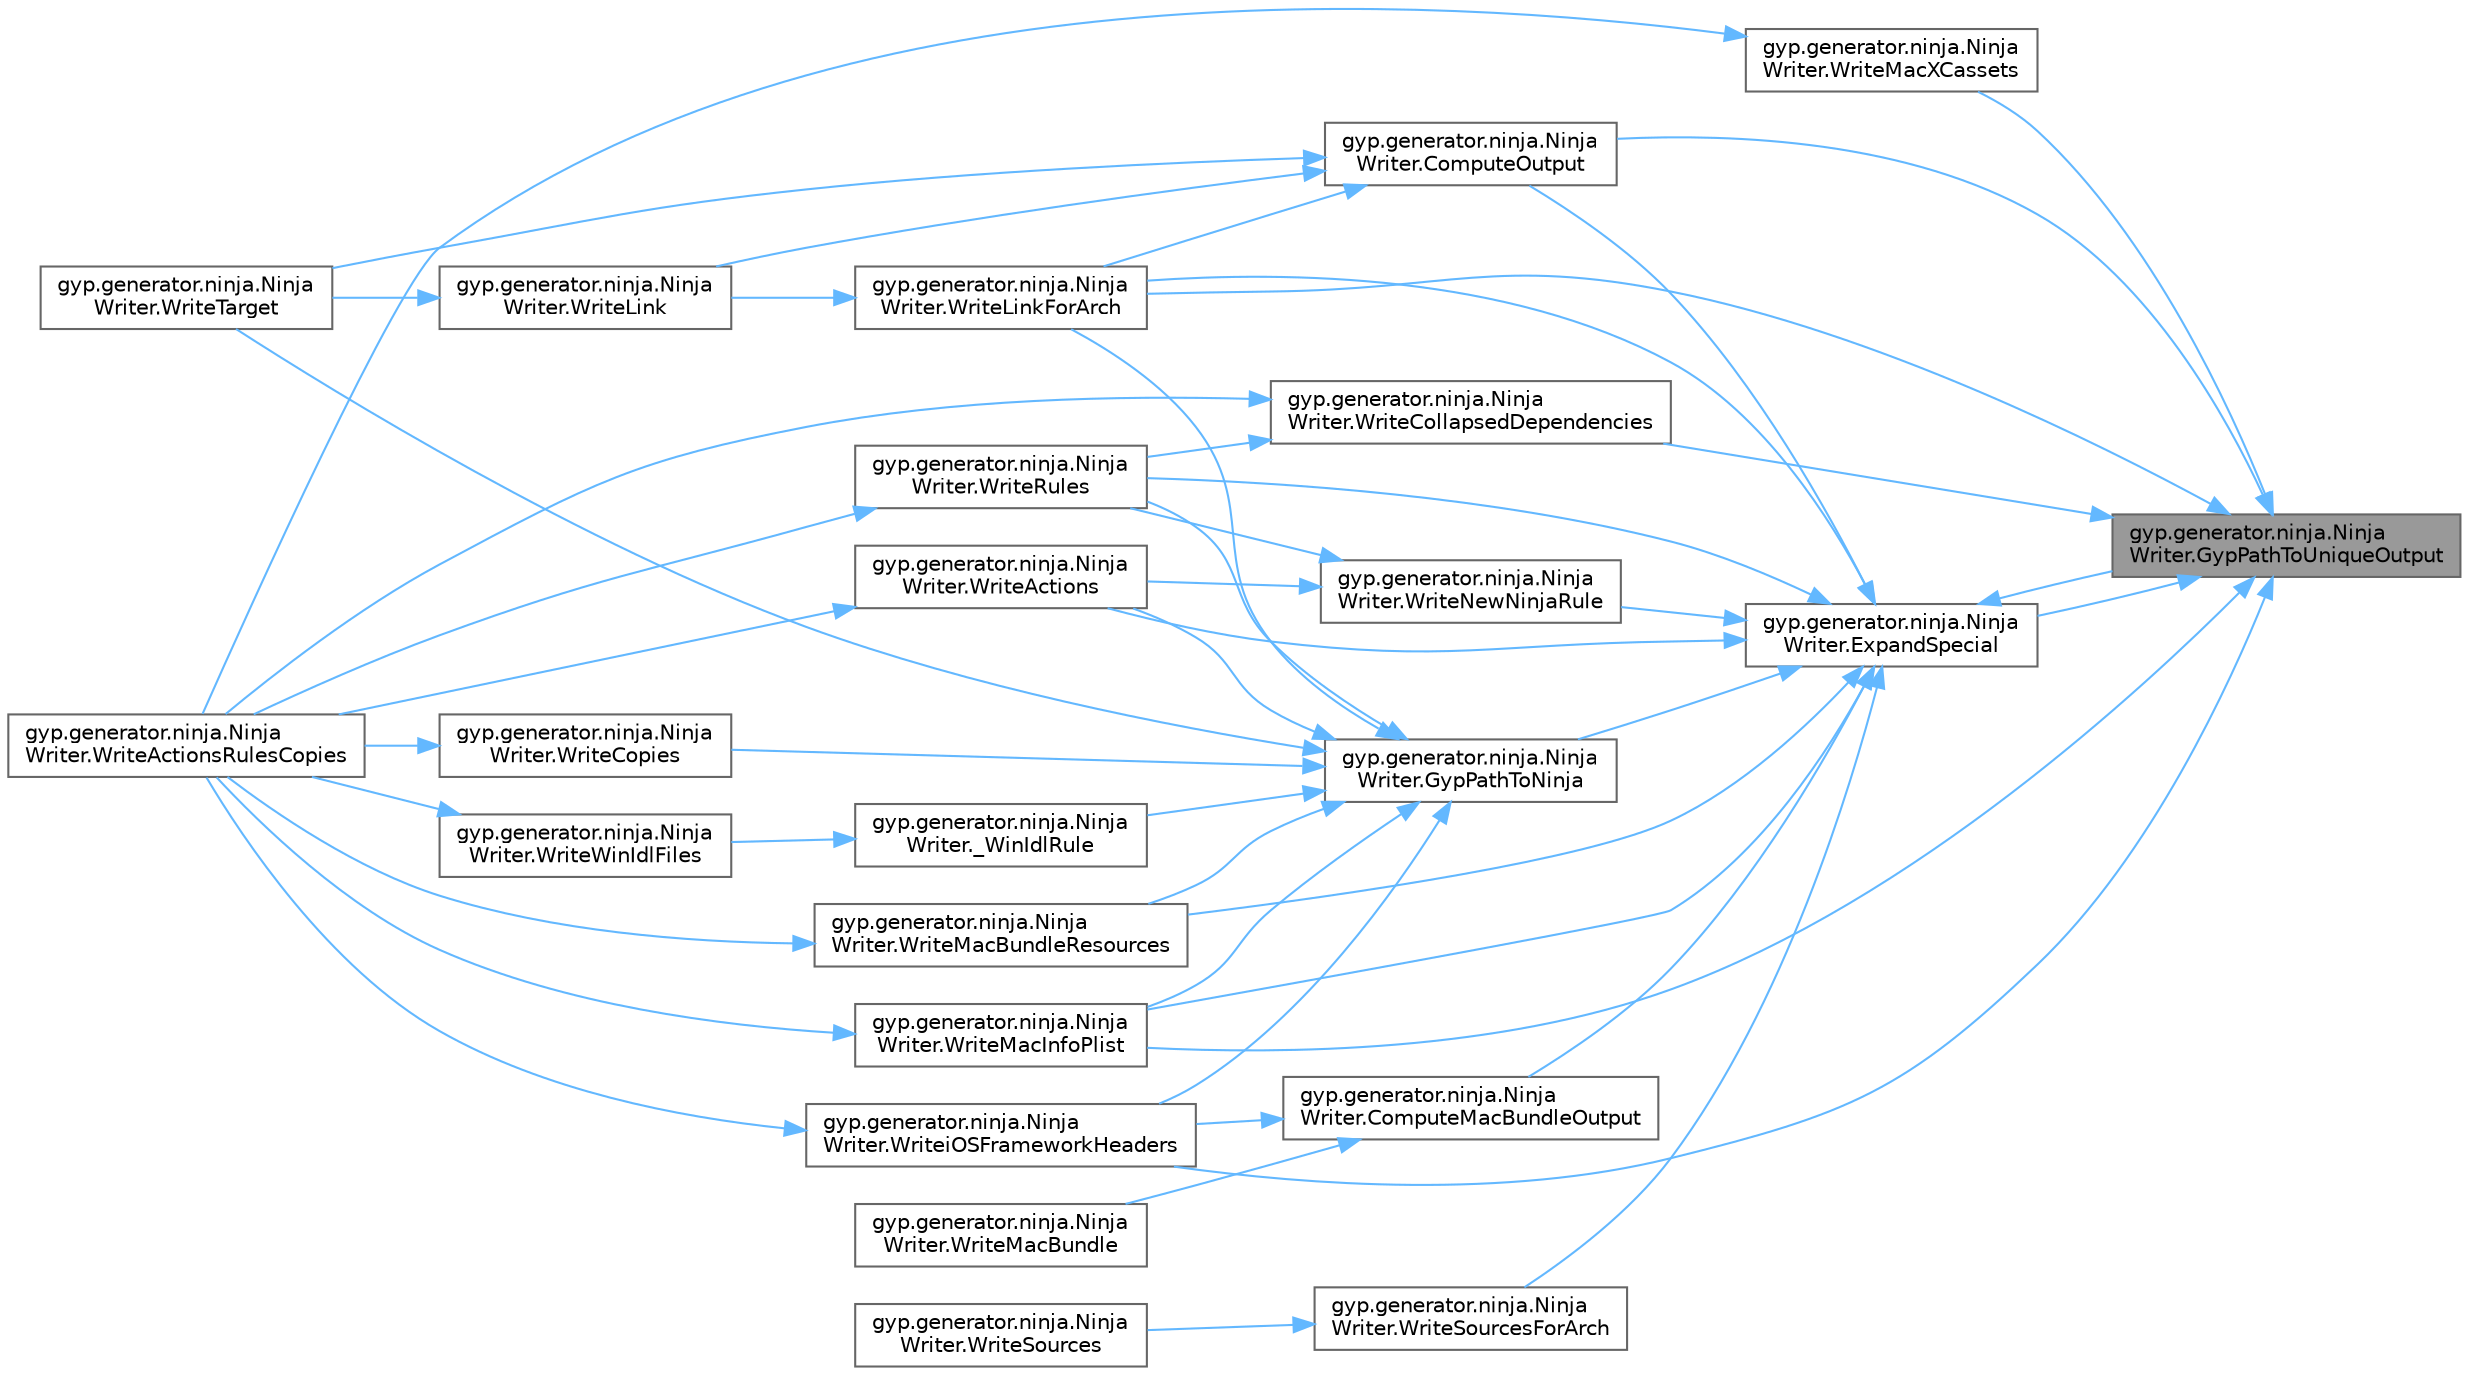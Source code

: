 digraph "gyp.generator.ninja.NinjaWriter.GypPathToUniqueOutput"
{
 // LATEX_PDF_SIZE
  bgcolor="transparent";
  edge [fontname=Helvetica,fontsize=10,labelfontname=Helvetica,labelfontsize=10];
  node [fontname=Helvetica,fontsize=10,shape=box,height=0.2,width=0.4];
  rankdir="RL";
  Node1 [id="Node000001",label="gyp.generator.ninja.Ninja\lWriter.GypPathToUniqueOutput",height=0.2,width=0.4,color="gray40", fillcolor="grey60", style="filled", fontcolor="black",tooltip=" "];
  Node1 -> Node2 [id="edge49_Node000001_Node000002",dir="back",color="steelblue1",style="solid",tooltip=" "];
  Node2 [id="Node000002",label="gyp.generator.ninja.Ninja\lWriter.ComputeOutput",height=0.2,width=0.4,color="grey40", fillcolor="white", style="filled",URL="$classgyp_1_1generator_1_1ninja_1_1_ninja_writer.html#a4e891252d51c6157865f8a6fd2666a23",tooltip=" "];
  Node2 -> Node3 [id="edge50_Node000002_Node000003",dir="back",color="steelblue1",style="solid",tooltip=" "];
  Node3 [id="Node000003",label="gyp.generator.ninja.Ninja\lWriter.WriteLink",height=0.2,width=0.4,color="grey40", fillcolor="white", style="filled",URL="$classgyp_1_1generator_1_1ninja_1_1_ninja_writer.html#a8cc3761a4301bfe622e401db757937c0",tooltip=" "];
  Node3 -> Node4 [id="edge51_Node000003_Node000004",dir="back",color="steelblue1",style="solid",tooltip=" "];
  Node4 [id="Node000004",label="gyp.generator.ninja.Ninja\lWriter.WriteTarget",height=0.2,width=0.4,color="grey40", fillcolor="white", style="filled",URL="$classgyp_1_1generator_1_1ninja_1_1_ninja_writer.html#acdac1bc5e8a5c376979376aedeb1331b",tooltip=" "];
  Node2 -> Node5 [id="edge52_Node000002_Node000005",dir="back",color="steelblue1",style="solid",tooltip=" "];
  Node5 [id="Node000005",label="gyp.generator.ninja.Ninja\lWriter.WriteLinkForArch",height=0.2,width=0.4,color="grey40", fillcolor="white", style="filled",URL="$classgyp_1_1generator_1_1ninja_1_1_ninja_writer.html#af3d9d233371727340c75d2767f79799c",tooltip=" "];
  Node5 -> Node3 [id="edge53_Node000005_Node000003",dir="back",color="steelblue1",style="solid",tooltip=" "];
  Node2 -> Node4 [id="edge54_Node000002_Node000004",dir="back",color="steelblue1",style="solid",tooltip=" "];
  Node1 -> Node6 [id="edge55_Node000001_Node000006",dir="back",color="steelblue1",style="solid",tooltip=" "];
  Node6 [id="Node000006",label="gyp.generator.ninja.Ninja\lWriter.ExpandSpecial",height=0.2,width=0.4,color="grey40", fillcolor="white", style="filled",URL="$classgyp_1_1generator_1_1ninja_1_1_ninja_writer.html#a52aa9f598a25ee831aadad87f5ff24ac",tooltip=" "];
  Node6 -> Node7 [id="edge56_Node000006_Node000007",dir="back",color="steelblue1",style="solid",tooltip=" "];
  Node7 [id="Node000007",label="gyp.generator.ninja.Ninja\lWriter.ComputeMacBundleOutput",height=0.2,width=0.4,color="grey40", fillcolor="white", style="filled",URL="$classgyp_1_1generator_1_1ninja_1_1_ninja_writer.html#a57e8f449fd4dbbc33e903f0c6685b99d",tooltip=" "];
  Node7 -> Node8 [id="edge57_Node000007_Node000008",dir="back",color="steelblue1",style="solid",tooltip=" "];
  Node8 [id="Node000008",label="gyp.generator.ninja.Ninja\lWriter.WriteiOSFrameworkHeaders",height=0.2,width=0.4,color="grey40", fillcolor="white", style="filled",URL="$classgyp_1_1generator_1_1ninja_1_1_ninja_writer.html#ac9975ed5336cd68d74ffe92e0b6f372e",tooltip=" "];
  Node8 -> Node9 [id="edge58_Node000008_Node000009",dir="back",color="steelblue1",style="solid",tooltip=" "];
  Node9 [id="Node000009",label="gyp.generator.ninja.Ninja\lWriter.WriteActionsRulesCopies",height=0.2,width=0.4,color="grey40", fillcolor="white", style="filled",URL="$classgyp_1_1generator_1_1ninja_1_1_ninja_writer.html#a08fe4faba472a5933b5459cf99bee1dd",tooltip=" "];
  Node7 -> Node10 [id="edge59_Node000007_Node000010",dir="back",color="steelblue1",style="solid",tooltip=" "];
  Node10 [id="Node000010",label="gyp.generator.ninja.Ninja\lWriter.WriteMacBundle",height=0.2,width=0.4,color="grey40", fillcolor="white", style="filled",URL="$classgyp_1_1generator_1_1ninja_1_1_ninja_writer.html#a816d7ec8367021cfe0f89f7dff53c655",tooltip=" "];
  Node6 -> Node2 [id="edge60_Node000006_Node000002",dir="back",color="steelblue1",style="solid",tooltip=" "];
  Node6 -> Node11 [id="edge61_Node000006_Node000011",dir="back",color="steelblue1",style="solid",tooltip=" "];
  Node11 [id="Node000011",label="gyp.generator.ninja.Ninja\lWriter.GypPathToNinja",height=0.2,width=0.4,color="grey40", fillcolor="white", style="filled",URL="$classgyp_1_1generator_1_1ninja_1_1_ninja_writer.html#a037fa437e649d954424febeed3260cf6",tooltip=" "];
  Node11 -> Node12 [id="edge62_Node000011_Node000012",dir="back",color="steelblue1",style="solid",tooltip=" "];
  Node12 [id="Node000012",label="gyp.generator.ninja.Ninja\lWriter._WinIdlRule",height=0.2,width=0.4,color="grey40", fillcolor="white", style="filled",URL="$classgyp_1_1generator_1_1ninja_1_1_ninja_writer.html#ac788e708e495ff0ff36da7d362454705",tooltip=" "];
  Node12 -> Node13 [id="edge63_Node000012_Node000013",dir="back",color="steelblue1",style="solid",tooltip=" "];
  Node13 [id="Node000013",label="gyp.generator.ninja.Ninja\lWriter.WriteWinIdlFiles",height=0.2,width=0.4,color="grey40", fillcolor="white", style="filled",URL="$classgyp_1_1generator_1_1ninja_1_1_ninja_writer.html#aea467415fbc4ffc45c90ae34b57ac4e5",tooltip=" "];
  Node13 -> Node9 [id="edge64_Node000013_Node000009",dir="back",color="steelblue1",style="solid",tooltip=" "];
  Node11 -> Node14 [id="edge65_Node000011_Node000014",dir="back",color="steelblue1",style="solid",tooltip=" "];
  Node14 [id="Node000014",label="gyp.generator.ninja.Ninja\lWriter.WriteActions",height=0.2,width=0.4,color="grey40", fillcolor="white", style="filled",URL="$classgyp_1_1generator_1_1ninja_1_1_ninja_writer.html#a655dd768b80c8065f498f0775ca48906",tooltip=" "];
  Node14 -> Node9 [id="edge66_Node000014_Node000009",dir="back",color="steelblue1",style="solid",tooltip=" "];
  Node11 -> Node15 [id="edge67_Node000011_Node000015",dir="back",color="steelblue1",style="solid",tooltip=" "];
  Node15 [id="Node000015",label="gyp.generator.ninja.Ninja\lWriter.WriteCopies",height=0.2,width=0.4,color="grey40", fillcolor="white", style="filled",URL="$classgyp_1_1generator_1_1ninja_1_1_ninja_writer.html#aa85c15f5a18f80d340f8b3e64df2c0a5",tooltip=" "];
  Node15 -> Node9 [id="edge68_Node000015_Node000009",dir="back",color="steelblue1",style="solid",tooltip=" "];
  Node11 -> Node8 [id="edge69_Node000011_Node000008",dir="back",color="steelblue1",style="solid",tooltip=" "];
  Node11 -> Node5 [id="edge70_Node000011_Node000005",dir="back",color="steelblue1",style="solid",tooltip=" "];
  Node11 -> Node16 [id="edge71_Node000011_Node000016",dir="back",color="steelblue1",style="solid",tooltip=" "];
  Node16 [id="Node000016",label="gyp.generator.ninja.Ninja\lWriter.WriteMacBundleResources",height=0.2,width=0.4,color="grey40", fillcolor="white", style="filled",URL="$classgyp_1_1generator_1_1ninja_1_1_ninja_writer.html#ae79938b1b1859f0f413b3ad68dcdfe9d",tooltip=" "];
  Node16 -> Node9 [id="edge72_Node000016_Node000009",dir="back",color="steelblue1",style="solid",tooltip=" "];
  Node11 -> Node17 [id="edge73_Node000011_Node000017",dir="back",color="steelblue1",style="solid",tooltip=" "];
  Node17 [id="Node000017",label="gyp.generator.ninja.Ninja\lWriter.WriteMacInfoPlist",height=0.2,width=0.4,color="grey40", fillcolor="white", style="filled",URL="$classgyp_1_1generator_1_1ninja_1_1_ninja_writer.html#ab52416a6b9d952a205a3b1ba073f637e",tooltip=" "];
  Node17 -> Node9 [id="edge74_Node000017_Node000009",dir="back",color="steelblue1",style="solid",tooltip=" "];
  Node11 -> Node18 [id="edge75_Node000011_Node000018",dir="back",color="steelblue1",style="solid",tooltip=" "];
  Node18 [id="Node000018",label="gyp.generator.ninja.Ninja\lWriter.WriteRules",height=0.2,width=0.4,color="grey40", fillcolor="white", style="filled",URL="$classgyp_1_1generator_1_1ninja_1_1_ninja_writer.html#a9c7366ceaedc2c7f42743b108656668c",tooltip=" "];
  Node18 -> Node9 [id="edge76_Node000018_Node000009",dir="back",color="steelblue1",style="solid",tooltip=" "];
  Node11 -> Node4 [id="edge77_Node000011_Node000004",dir="back",color="steelblue1",style="solid",tooltip=" "];
  Node6 -> Node1 [id="edge78_Node000006_Node000001",dir="back",color="steelblue1",style="solid",tooltip=" "];
  Node6 -> Node14 [id="edge79_Node000006_Node000014",dir="back",color="steelblue1",style="solid",tooltip=" "];
  Node6 -> Node5 [id="edge80_Node000006_Node000005",dir="back",color="steelblue1",style="solid",tooltip=" "];
  Node6 -> Node16 [id="edge81_Node000006_Node000016",dir="back",color="steelblue1",style="solid",tooltip=" "];
  Node6 -> Node17 [id="edge82_Node000006_Node000017",dir="back",color="steelblue1",style="solid",tooltip=" "];
  Node6 -> Node19 [id="edge83_Node000006_Node000019",dir="back",color="steelblue1",style="solid",tooltip=" "];
  Node19 [id="Node000019",label="gyp.generator.ninja.Ninja\lWriter.WriteNewNinjaRule",height=0.2,width=0.4,color="grey40", fillcolor="white", style="filled",URL="$classgyp_1_1generator_1_1ninja_1_1_ninja_writer.html#ad4a64c2727dfb76b55e7c918c5299381",tooltip=" "];
  Node19 -> Node14 [id="edge84_Node000019_Node000014",dir="back",color="steelblue1",style="solid",tooltip=" "];
  Node19 -> Node18 [id="edge85_Node000019_Node000018",dir="back",color="steelblue1",style="solid",tooltip=" "];
  Node6 -> Node18 [id="edge86_Node000006_Node000018",dir="back",color="steelblue1",style="solid",tooltip=" "];
  Node6 -> Node20 [id="edge87_Node000006_Node000020",dir="back",color="steelblue1",style="solid",tooltip=" "];
  Node20 [id="Node000020",label="gyp.generator.ninja.Ninja\lWriter.WriteSourcesForArch",height=0.2,width=0.4,color="grey40", fillcolor="white", style="filled",URL="$classgyp_1_1generator_1_1ninja_1_1_ninja_writer.html#af94dc6252a90fca9ab34205a8cc2c734",tooltip=" "];
  Node20 -> Node21 [id="edge88_Node000020_Node000021",dir="back",color="steelblue1",style="solid",tooltip=" "];
  Node21 [id="Node000021",label="gyp.generator.ninja.Ninja\lWriter.WriteSources",height=0.2,width=0.4,color="grey40", fillcolor="white", style="filled",URL="$classgyp_1_1generator_1_1ninja_1_1_ninja_writer.html#ac406c3a753a16356443db75d56377e0e",tooltip=" "];
  Node1 -> Node22 [id="edge89_Node000001_Node000022",dir="back",color="steelblue1",style="solid",tooltip=" "];
  Node22 [id="Node000022",label="gyp.generator.ninja.Ninja\lWriter.WriteCollapsedDependencies",height=0.2,width=0.4,color="grey40", fillcolor="white", style="filled",URL="$classgyp_1_1generator_1_1ninja_1_1_ninja_writer.html#a57fa8abb97fa2a2044a127997ca29af2",tooltip=" "];
  Node22 -> Node9 [id="edge90_Node000022_Node000009",dir="back",color="steelblue1",style="solid",tooltip=" "];
  Node22 -> Node18 [id="edge91_Node000022_Node000018",dir="back",color="steelblue1",style="solid",tooltip=" "];
  Node1 -> Node8 [id="edge92_Node000001_Node000008",dir="back",color="steelblue1",style="solid",tooltip=" "];
  Node1 -> Node5 [id="edge93_Node000001_Node000005",dir="back",color="steelblue1",style="solid",tooltip=" "];
  Node1 -> Node17 [id="edge94_Node000001_Node000017",dir="back",color="steelblue1",style="solid",tooltip=" "];
  Node1 -> Node23 [id="edge95_Node000001_Node000023",dir="back",color="steelblue1",style="solid",tooltip=" "];
  Node23 [id="Node000023",label="gyp.generator.ninja.Ninja\lWriter.WriteMacXCassets",height=0.2,width=0.4,color="grey40", fillcolor="white", style="filled",URL="$classgyp_1_1generator_1_1ninja_1_1_ninja_writer.html#a01ae52c3483a1b3ff32359c6c58cfe2c",tooltip=" "];
  Node23 -> Node9 [id="edge96_Node000023_Node000009",dir="back",color="steelblue1",style="solid",tooltip=" "];
}
